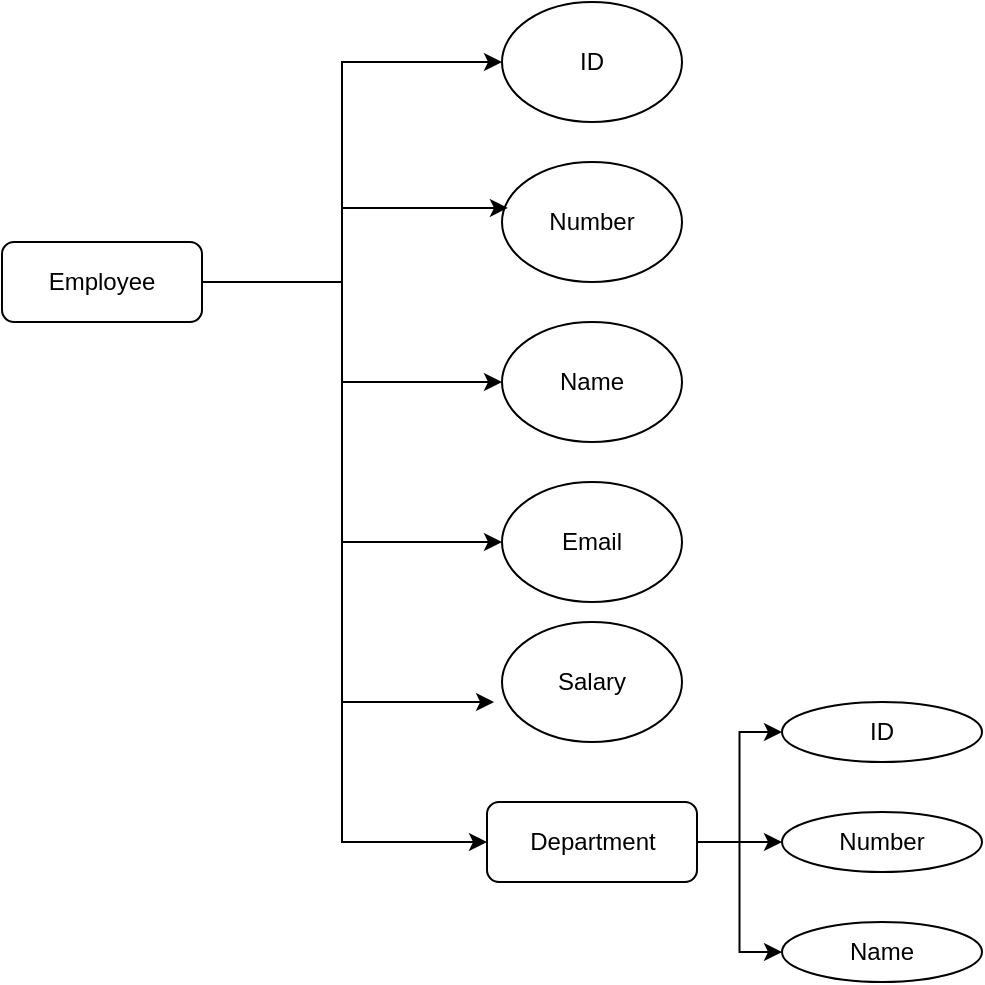 <mxfile version="22.0.8" type="github">
  <diagram name="Page-1" id="5WqEOpPuYTrerRAMtXm0">
    <mxGraphModel dx="794" dy="461" grid="1" gridSize="10" guides="1" tooltips="1" connect="1" arrows="1" fold="1" page="1" pageScale="1" pageWidth="827" pageHeight="1169" math="0" shadow="0">
      <root>
        <mxCell id="0" />
        <mxCell id="1" parent="0" />
        <mxCell id="VvpXvR8Dv2C7iNE0XI1S-2" style="edgeStyle=orthogonalEdgeStyle;rounded=0;orthogonalLoop=1;jettySize=auto;html=1;" edge="1" parent="1" source="VvpXvR8Dv2C7iNE0XI1S-1" target="VvpXvR8Dv2C7iNE0XI1S-3">
          <mxGeometry relative="1" as="geometry">
            <mxPoint x="360" y="50" as="targetPoint" />
            <Array as="points">
              <mxPoint x="310" y="170" />
              <mxPoint x="310" y="60" />
            </Array>
          </mxGeometry>
        </mxCell>
        <mxCell id="VvpXvR8Dv2C7iNE0XI1S-10" style="edgeStyle=orthogonalEdgeStyle;rounded=0;orthogonalLoop=1;jettySize=auto;html=1;entryX=0;entryY=0.5;entryDx=0;entryDy=0;" edge="1" parent="1" source="VvpXvR8Dv2C7iNE0XI1S-1" target="VvpXvR8Dv2C7iNE0XI1S-5">
          <mxGeometry relative="1" as="geometry">
            <Array as="points">
              <mxPoint x="310" y="170" />
              <mxPoint x="310" y="220" />
            </Array>
          </mxGeometry>
        </mxCell>
        <mxCell id="VvpXvR8Dv2C7iNE0XI1S-11" style="edgeStyle=orthogonalEdgeStyle;rounded=0;orthogonalLoop=1;jettySize=auto;html=1;entryX=0;entryY=0.5;entryDx=0;entryDy=0;" edge="1" parent="1" source="VvpXvR8Dv2C7iNE0XI1S-1" target="VvpXvR8Dv2C7iNE0XI1S-6">
          <mxGeometry relative="1" as="geometry">
            <Array as="points">
              <mxPoint x="310" y="170" />
              <mxPoint x="310" y="300" />
            </Array>
          </mxGeometry>
        </mxCell>
        <mxCell id="VvpXvR8Dv2C7iNE0XI1S-13" style="edgeStyle=orthogonalEdgeStyle;rounded=0;orthogonalLoop=1;jettySize=auto;html=1;" edge="1" parent="1" source="VvpXvR8Dv2C7iNE0XI1S-1" target="VvpXvR8Dv2C7iNE0XI1S-8">
          <mxGeometry relative="1" as="geometry">
            <Array as="points">
              <mxPoint x="310" y="170" />
              <mxPoint x="310" y="450" />
            </Array>
          </mxGeometry>
        </mxCell>
        <mxCell id="VvpXvR8Dv2C7iNE0XI1S-1" value="Employee" style="rounded=1;whiteSpace=wrap;html=1;" vertex="1" parent="1">
          <mxGeometry x="140" y="150" width="100" height="40" as="geometry" />
        </mxCell>
        <mxCell id="VvpXvR8Dv2C7iNE0XI1S-3" value="ID" style="ellipse;whiteSpace=wrap;html=1;" vertex="1" parent="1">
          <mxGeometry x="390" y="30" width="90" height="60" as="geometry" />
        </mxCell>
        <mxCell id="VvpXvR8Dv2C7iNE0XI1S-4" value="Number" style="ellipse;whiteSpace=wrap;html=1;" vertex="1" parent="1">
          <mxGeometry x="390" y="110" width="90" height="60" as="geometry" />
        </mxCell>
        <mxCell id="VvpXvR8Dv2C7iNE0XI1S-5" value="Name" style="ellipse;whiteSpace=wrap;html=1;" vertex="1" parent="1">
          <mxGeometry x="390" y="190" width="90" height="60" as="geometry" />
        </mxCell>
        <mxCell id="VvpXvR8Dv2C7iNE0XI1S-6" value="Email" style="ellipse;whiteSpace=wrap;html=1;" vertex="1" parent="1">
          <mxGeometry x="390" y="270" width="90" height="60" as="geometry" />
        </mxCell>
        <mxCell id="VvpXvR8Dv2C7iNE0XI1S-7" value="Salary" style="ellipse;whiteSpace=wrap;html=1;" vertex="1" parent="1">
          <mxGeometry x="390" y="340" width="90" height="60" as="geometry" />
        </mxCell>
        <mxCell id="VvpXvR8Dv2C7iNE0XI1S-17" style="edgeStyle=orthogonalEdgeStyle;rounded=0;orthogonalLoop=1;jettySize=auto;html=1;" edge="1" parent="1" source="VvpXvR8Dv2C7iNE0XI1S-8" target="VvpXvR8Dv2C7iNE0XI1S-15">
          <mxGeometry relative="1" as="geometry" />
        </mxCell>
        <mxCell id="VvpXvR8Dv2C7iNE0XI1S-18" style="edgeStyle=orthogonalEdgeStyle;rounded=0;orthogonalLoop=1;jettySize=auto;html=1;entryX=0;entryY=0.5;entryDx=0;entryDy=0;" edge="1" parent="1" source="VvpXvR8Dv2C7iNE0XI1S-8" target="VvpXvR8Dv2C7iNE0XI1S-14">
          <mxGeometry relative="1" as="geometry" />
        </mxCell>
        <mxCell id="VvpXvR8Dv2C7iNE0XI1S-19" style="edgeStyle=orthogonalEdgeStyle;rounded=0;orthogonalLoop=1;jettySize=auto;html=1;entryX=0;entryY=0.5;entryDx=0;entryDy=0;" edge="1" parent="1" source="VvpXvR8Dv2C7iNE0XI1S-8" target="VvpXvR8Dv2C7iNE0XI1S-16">
          <mxGeometry relative="1" as="geometry" />
        </mxCell>
        <mxCell id="VvpXvR8Dv2C7iNE0XI1S-8" value="Department" style="rounded=1;whiteSpace=wrap;html=1;" vertex="1" parent="1">
          <mxGeometry x="382.5" y="430" width="105" height="40" as="geometry" />
        </mxCell>
        <mxCell id="VvpXvR8Dv2C7iNE0XI1S-9" style="edgeStyle=orthogonalEdgeStyle;rounded=0;orthogonalLoop=1;jettySize=auto;html=1;entryX=0.033;entryY=0.383;entryDx=0;entryDy=0;entryPerimeter=0;" edge="1" parent="1" source="VvpXvR8Dv2C7iNE0XI1S-1" target="VvpXvR8Dv2C7iNE0XI1S-4">
          <mxGeometry relative="1" as="geometry">
            <Array as="points">
              <mxPoint x="310" y="170" />
              <mxPoint x="310" y="133" />
            </Array>
          </mxGeometry>
        </mxCell>
        <mxCell id="VvpXvR8Dv2C7iNE0XI1S-12" style="edgeStyle=orthogonalEdgeStyle;rounded=0;orthogonalLoop=1;jettySize=auto;html=1;entryX=-0.044;entryY=0.667;entryDx=0;entryDy=0;entryPerimeter=0;" edge="1" parent="1" source="VvpXvR8Dv2C7iNE0XI1S-1" target="VvpXvR8Dv2C7iNE0XI1S-7">
          <mxGeometry relative="1" as="geometry">
            <Array as="points">
              <mxPoint x="310" y="170" />
              <mxPoint x="310" y="380" />
            </Array>
          </mxGeometry>
        </mxCell>
        <mxCell id="VvpXvR8Dv2C7iNE0XI1S-14" value="ID" style="ellipse;whiteSpace=wrap;html=1;" vertex="1" parent="1">
          <mxGeometry x="530" y="380" width="100" height="30" as="geometry" />
        </mxCell>
        <mxCell id="VvpXvR8Dv2C7iNE0XI1S-15" value="Number" style="ellipse;whiteSpace=wrap;html=1;" vertex="1" parent="1">
          <mxGeometry x="530" y="435" width="100" height="30" as="geometry" />
        </mxCell>
        <mxCell id="VvpXvR8Dv2C7iNE0XI1S-16" value="Name" style="ellipse;whiteSpace=wrap;html=1;" vertex="1" parent="1">
          <mxGeometry x="530" y="490" width="100" height="30" as="geometry" />
        </mxCell>
      </root>
    </mxGraphModel>
  </diagram>
</mxfile>
